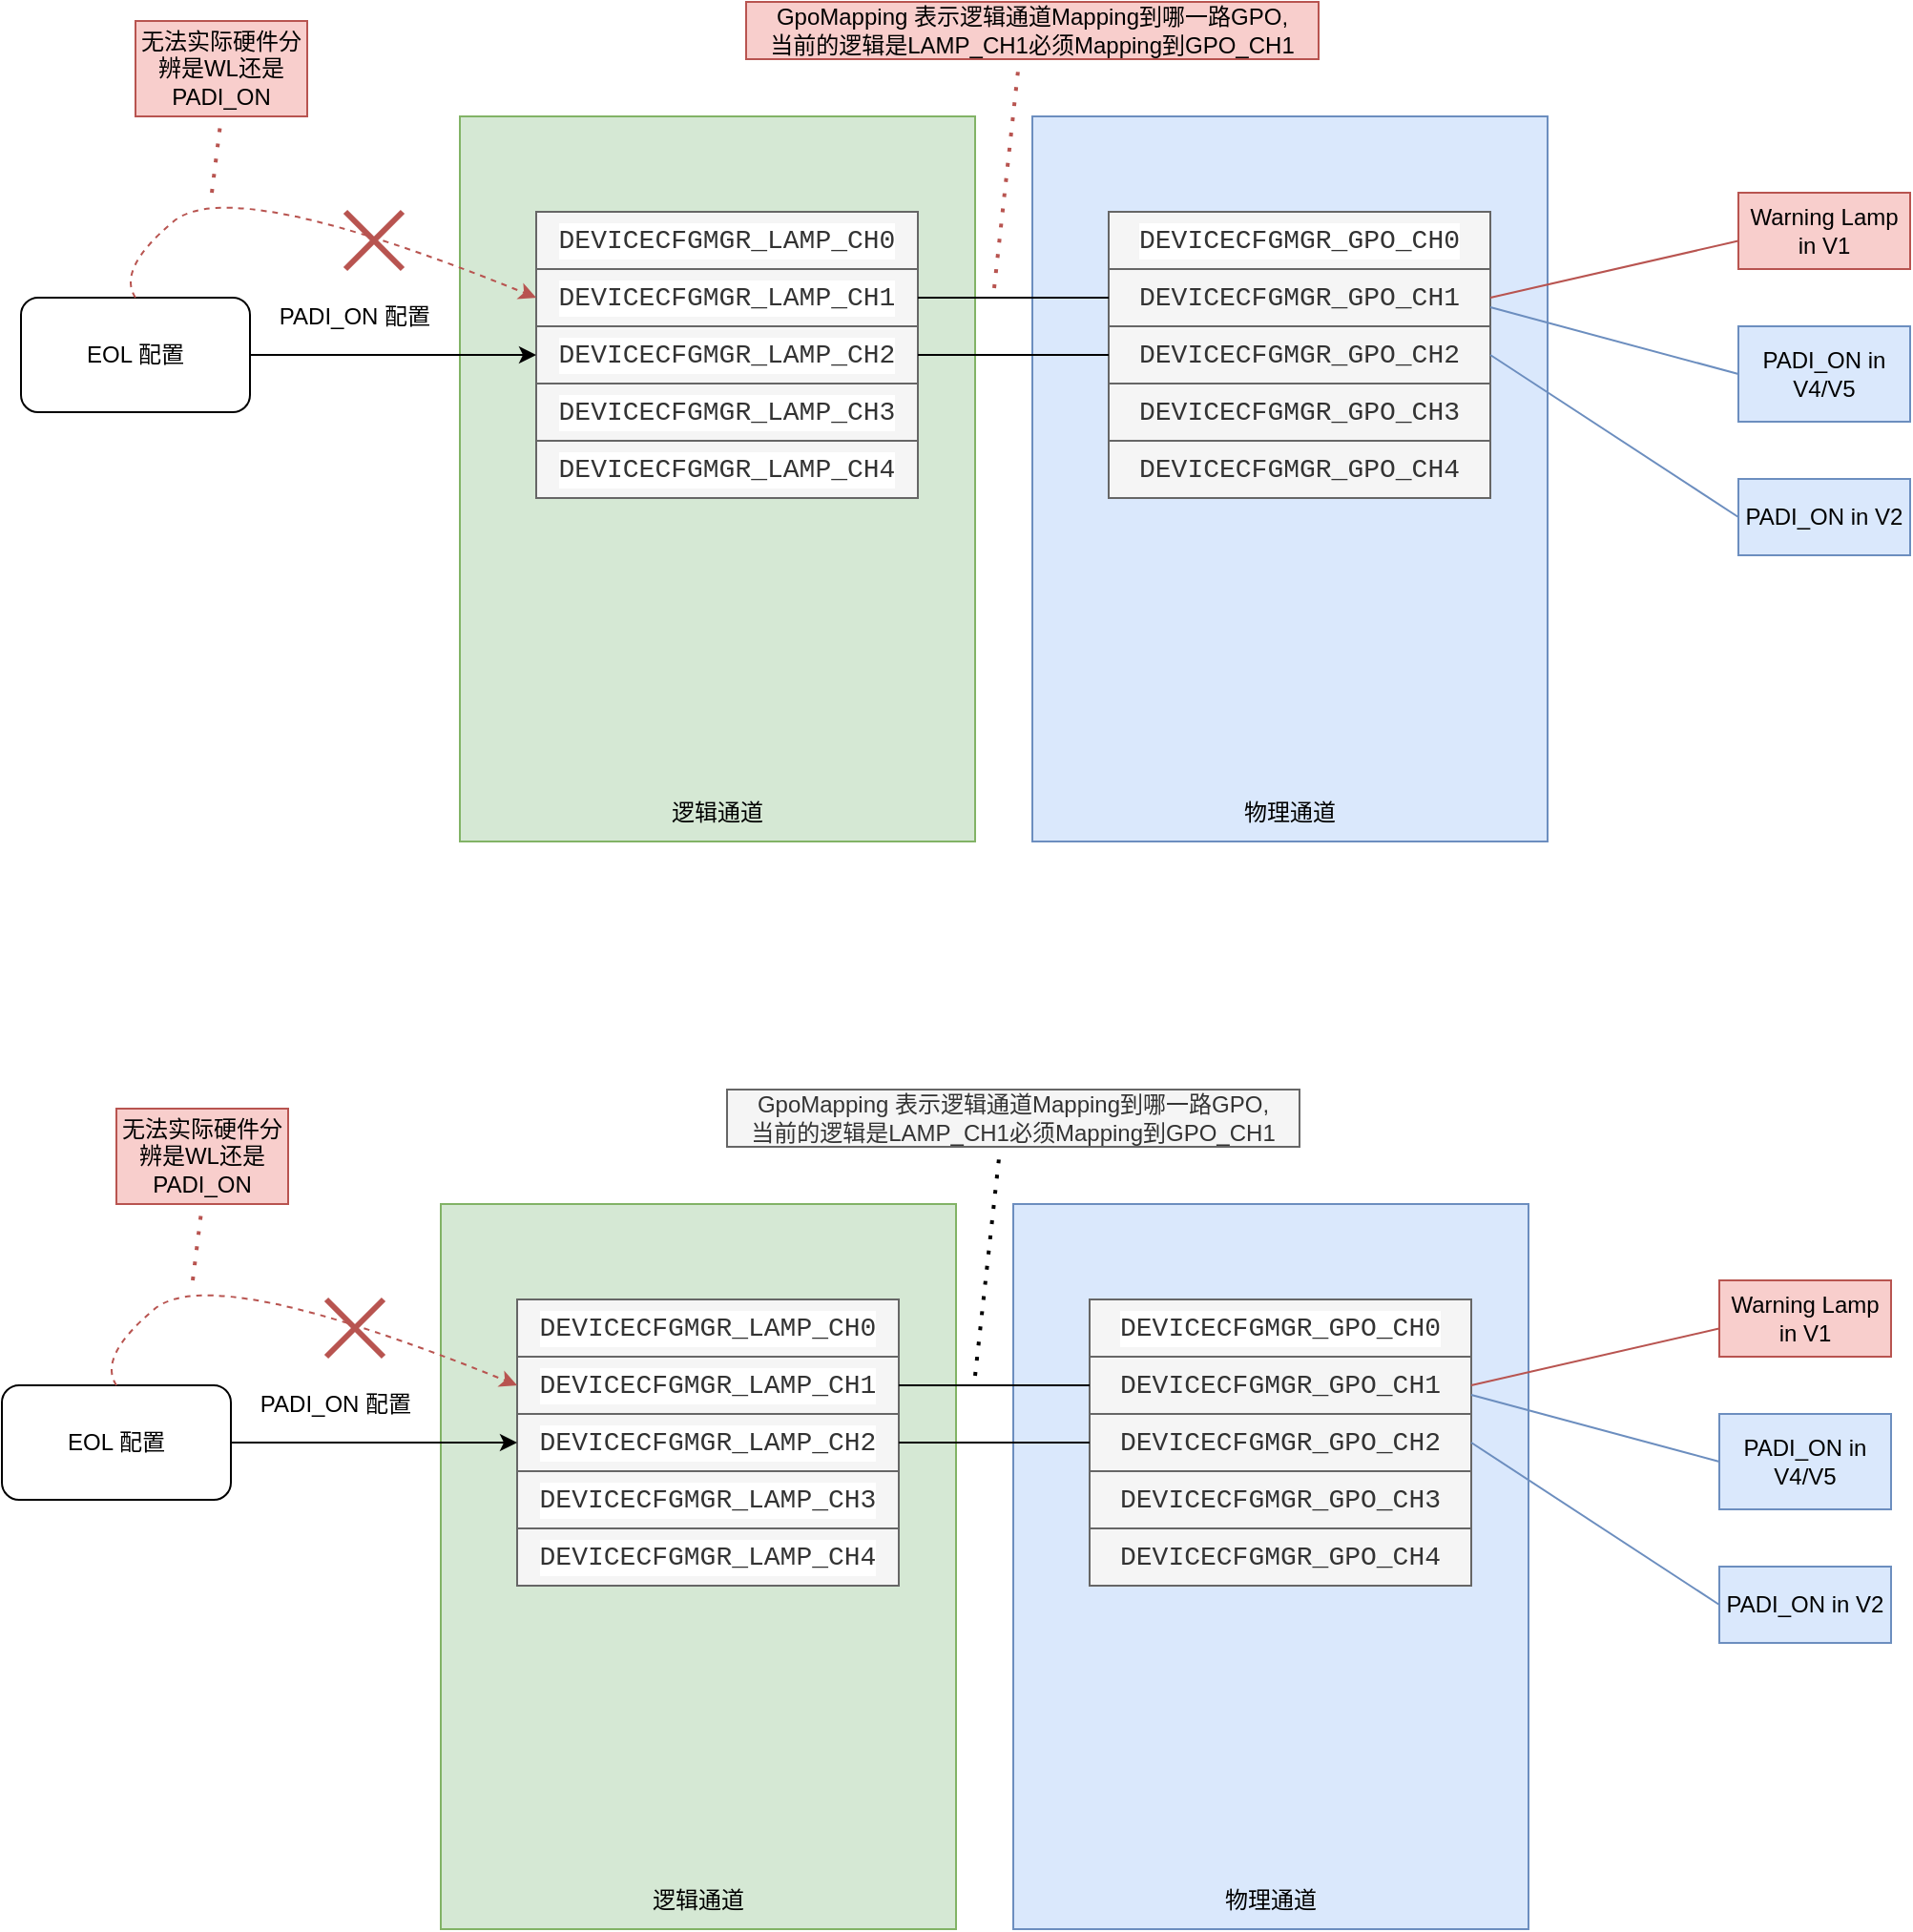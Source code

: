 <mxfile version="21.6.8" type="github">
  <diagram name="第 1 页" id="8Wrz2Xrt_igTfBQ7lWAg">
    <mxGraphModel dx="2830" dy="1073" grid="1" gridSize="10" guides="1" tooltips="1" connect="1" arrows="1" fold="1" page="1" pageScale="1" pageWidth="850" pageHeight="1100" math="0" shadow="0">
      <root>
        <mxCell id="0" />
        <mxCell id="1" parent="0" />
        <mxCell id="w8Boios2pAZWmWtLIqrr-2" value="" style="rounded=0;whiteSpace=wrap;html=1;fillColor=#d5e8d4;strokeColor=#82b366;" vertex="1" parent="1">
          <mxGeometry x="120" y="120" width="270" height="380" as="geometry" />
        </mxCell>
        <mxCell id="w8Boios2pAZWmWtLIqrr-3" value="逻辑通道" style="text;html=1;strokeColor=none;fillColor=none;align=center;verticalAlign=middle;whiteSpace=wrap;rounded=0;" vertex="1" parent="1">
          <mxGeometry x="225" y="470" width="60" height="30" as="geometry" />
        </mxCell>
        <mxCell id="w8Boios2pAZWmWtLIqrr-4" value="" style="rounded=0;whiteSpace=wrap;html=1;fillColor=#dae8fc;strokeColor=#6c8ebf;" vertex="1" parent="1">
          <mxGeometry x="420" y="120" width="270" height="380" as="geometry" />
        </mxCell>
        <mxCell id="w8Boios2pAZWmWtLIqrr-5" value="物理通道" style="text;html=1;strokeColor=none;fillColor=none;align=center;verticalAlign=middle;whiteSpace=wrap;rounded=0;" vertex="1" parent="1">
          <mxGeometry x="525" y="470" width="60" height="30" as="geometry" />
        </mxCell>
        <mxCell id="w8Boios2pAZWmWtLIqrr-6" value="&lt;div style=&quot;color: rgb(51, 51, 51); font-family: Consolas, &amp;quot;Courier New&amp;quot;, monospace; font-size: 14px; line-height: 19px;&quot;&gt;DEVICECFGMGR_LAMP_CH0&lt;/div&gt;" style="text;html=1;strokeColor=#666666;fillColor=#f5f5f5;align=center;verticalAlign=middle;whiteSpace=wrap;rounded=0;labelBackgroundColor=#FFFFFF;fontColor=#333333;" vertex="1" parent="1">
          <mxGeometry x="160" y="170" width="200" height="30" as="geometry" />
        </mxCell>
        <mxCell id="w8Boios2pAZWmWtLIqrr-7" value="&lt;div style=&quot;color: rgb(51, 51, 51); font-family: Consolas, &amp;quot;Courier New&amp;quot;, monospace; font-size: 14px; line-height: 19px;&quot;&gt;DEVICECFGMGR_LAMP_CH1&lt;/div&gt;" style="text;html=1;strokeColor=#666666;fillColor=#f5f5f5;align=center;verticalAlign=middle;whiteSpace=wrap;rounded=0;labelBackgroundColor=#FFFFFF;fontColor=#333333;" vertex="1" parent="1">
          <mxGeometry x="160" y="200" width="200" height="30" as="geometry" />
        </mxCell>
        <mxCell id="w8Boios2pAZWmWtLIqrr-8" value="&lt;div style=&quot;color: rgb(51, 51, 51); font-family: Consolas, &amp;quot;Courier New&amp;quot;, monospace; font-size: 14px; line-height: 19px;&quot;&gt;DEVICECFGMGR_LAMP_CH2&lt;/div&gt;" style="text;html=1;strokeColor=#666666;fillColor=#f5f5f5;align=center;verticalAlign=middle;whiteSpace=wrap;rounded=0;labelBackgroundColor=#FFFFFF;fontColor=#333333;" vertex="1" parent="1">
          <mxGeometry x="160" y="230" width="200" height="30" as="geometry" />
        </mxCell>
        <mxCell id="w8Boios2pAZWmWtLIqrr-9" value="&lt;div style=&quot;color: rgb(51, 51, 51); font-family: Consolas, &amp;quot;Courier New&amp;quot;, monospace; font-size: 14px; line-height: 19px;&quot;&gt;DEVICECFGMGR_LAMP_CH3&lt;/div&gt;" style="text;html=1;strokeColor=#666666;fillColor=#f5f5f5;align=center;verticalAlign=middle;whiteSpace=wrap;rounded=0;labelBackgroundColor=#FFFFFF;fontColor=#333333;" vertex="1" parent="1">
          <mxGeometry x="160" y="260" width="200" height="30" as="geometry" />
        </mxCell>
        <mxCell id="w8Boios2pAZWmWtLIqrr-10" value="&lt;div style=&quot;color: rgb(51, 51, 51); font-family: Consolas, &amp;quot;Courier New&amp;quot;, monospace; font-size: 14px; line-height: 19px;&quot;&gt;DEVICECFGMGR_LAMP_CH4&lt;/div&gt;" style="text;html=1;strokeColor=#666666;fillColor=#f5f5f5;align=center;verticalAlign=middle;whiteSpace=wrap;rounded=0;labelBackgroundColor=#FFFFFF;fontColor=#333333;" vertex="1" parent="1">
          <mxGeometry x="160" y="290" width="200" height="30" as="geometry" />
        </mxCell>
        <mxCell id="w8Boios2pAZWmWtLIqrr-11" value="&lt;div style=&quot;font-family: Consolas, &amp;quot;Courier New&amp;quot;, monospace; font-size: 14px; line-height: 19px;&quot;&gt;&lt;div style=&quot;line-height: 19px;&quot;&gt;DEVICECFGMGR_GPO_CH0&lt;/div&gt;&lt;/div&gt;" style="text;html=1;strokeColor=#666666;fillColor=#f5f5f5;align=center;verticalAlign=middle;whiteSpace=wrap;rounded=0;labelBackgroundColor=#FFFFFF;fontColor=#333333;" vertex="1" parent="1">
          <mxGeometry x="460" y="170" width="200" height="30" as="geometry" />
        </mxCell>
        <mxCell id="w8Boios2pAZWmWtLIqrr-13" value="&lt;div style=&quot;background-color: rgb(245, 245, 245); font-family: Consolas, &amp;quot;Courier New&amp;quot;, monospace; font-size: 14px; line-height: 19px;&quot;&gt;&lt;div style=&quot;line-height: 19px;&quot;&gt;DEVICECFGMGR_GPO_CH1&lt;/div&gt;&lt;/div&gt;" style="text;html=1;strokeColor=#666666;fillColor=#f5f5f5;align=center;verticalAlign=middle;whiteSpace=wrap;rounded=0;fontColor=#333333;" vertex="1" parent="1">
          <mxGeometry x="460" y="200" width="200" height="30" as="geometry" />
        </mxCell>
        <mxCell id="w8Boios2pAZWmWtLIqrr-14" value="&lt;div style=&quot;background-color: rgb(245, 245, 245); font-family: Consolas, &amp;quot;Courier New&amp;quot;, monospace; font-size: 14px; line-height: 19px;&quot;&gt;&lt;div style=&quot;line-height: 19px;&quot;&gt;DEVICECFGMGR_GPO_CH2&lt;/div&gt;&lt;/div&gt;" style="text;html=1;strokeColor=#666666;fillColor=#f5f5f5;align=center;verticalAlign=middle;whiteSpace=wrap;rounded=0;fontColor=#333333;" vertex="1" parent="1">
          <mxGeometry x="460" y="230" width="200" height="30" as="geometry" />
        </mxCell>
        <mxCell id="w8Boios2pAZWmWtLIqrr-15" value="&lt;div style=&quot;background-color: rgb(245, 245, 245); font-family: Consolas, &amp;quot;Courier New&amp;quot;, monospace; font-size: 14px; line-height: 19px;&quot;&gt;&lt;div style=&quot;line-height: 19px;&quot;&gt;DEVICECFGMGR_GPO_CH3&lt;/div&gt;&lt;/div&gt;" style="text;html=1;strokeColor=#666666;fillColor=#f5f5f5;align=center;verticalAlign=middle;whiteSpace=wrap;rounded=0;fontColor=#333333;" vertex="1" parent="1">
          <mxGeometry x="460" y="260" width="200" height="30" as="geometry" />
        </mxCell>
        <mxCell id="w8Boios2pAZWmWtLIqrr-16" value="&lt;div style=&quot;background-color: rgb(245, 245, 245); font-family: Consolas, &amp;quot;Courier New&amp;quot;, monospace; font-size: 14px; line-height: 19px;&quot;&gt;&lt;div style=&quot;line-height: 19px;&quot;&gt;DEVICECFGMGR_GPO_CH4&lt;/div&gt;&lt;/div&gt;" style="text;html=1;strokeColor=#666666;fillColor=#f5f5f5;align=center;verticalAlign=middle;whiteSpace=wrap;rounded=0;fontColor=#333333;" vertex="1" parent="1">
          <mxGeometry x="460" y="290" width="200" height="30" as="geometry" />
        </mxCell>
        <mxCell id="w8Boios2pAZWmWtLIqrr-17" value="EOL 配置" style="rounded=1;whiteSpace=wrap;html=1;" vertex="1" parent="1">
          <mxGeometry x="-110" y="215" width="120" height="60" as="geometry" />
        </mxCell>
        <mxCell id="w8Boios2pAZWmWtLIqrr-20" value="" style="endArrow=none;html=1;rounded=0;exitX=1;exitY=0.5;exitDx=0;exitDy=0;" edge="1" parent="1" source="w8Boios2pAZWmWtLIqrr-7" target="w8Boios2pAZWmWtLIqrr-13">
          <mxGeometry width="50" height="50" relative="1" as="geometry">
            <mxPoint x="850" y="460" as="sourcePoint" />
            <mxPoint x="900" y="410" as="targetPoint" />
          </mxGeometry>
        </mxCell>
        <mxCell id="w8Boios2pAZWmWtLIqrr-21" value="" style="endArrow=none;html=1;rounded=0;exitX=1;exitY=0.5;exitDx=0;exitDy=0;fillColor=#f8cecc;strokeColor=#b85450;entryX=0.016;entryY=0.623;entryDx=0;entryDy=0;entryPerimeter=0;" edge="1" parent="1" source="w8Boios2pAZWmWtLIqrr-13" target="w8Boios2pAZWmWtLIqrr-22">
          <mxGeometry width="50" height="50" relative="1" as="geometry">
            <mxPoint x="850" y="460" as="sourcePoint" />
            <mxPoint x="790" y="215" as="targetPoint" />
          </mxGeometry>
        </mxCell>
        <mxCell id="w8Boios2pAZWmWtLIqrr-22" value="Warning Lamp in V1" style="text;html=1;strokeColor=#b85450;fillColor=#f8cecc;align=center;verticalAlign=middle;whiteSpace=wrap;rounded=0;" vertex="1" parent="1">
          <mxGeometry x="790" y="160" width="90" height="40" as="geometry" />
        </mxCell>
        <mxCell id="w8Boios2pAZWmWtLIqrr-23" value="" style="endArrow=none;html=1;rounded=0;entryX=0;entryY=0.5;entryDx=0;entryDy=0;fillColor=#dae8fc;strokeColor=#6c8ebf;" edge="1" parent="1" target="w8Boios2pAZWmWtLIqrr-24">
          <mxGeometry width="50" height="50" relative="1" as="geometry">
            <mxPoint x="660" y="220" as="sourcePoint" />
            <mxPoint x="780" y="270" as="targetPoint" />
          </mxGeometry>
        </mxCell>
        <mxCell id="w8Boios2pAZWmWtLIqrr-24" value="PADI_ON in V4/V5" style="text;html=1;strokeColor=#6c8ebf;fillColor=#dae8fc;align=center;verticalAlign=middle;whiteSpace=wrap;rounded=0;" vertex="1" parent="1">
          <mxGeometry x="790" y="230" width="90" height="50" as="geometry" />
        </mxCell>
        <mxCell id="w8Boios2pAZWmWtLIqrr-29" value="GpoMapping 表示逻辑通道Mapping到哪一路GPO, &lt;br&gt;当前的逻辑是LAMP_CH1必须Mapping到GPO_CH1" style="text;html=1;strokeColor=#b85450;fillColor=#f8cecc;align=center;verticalAlign=middle;whiteSpace=wrap;rounded=0;" vertex="1" parent="1">
          <mxGeometry x="270" y="60" width="300" height="30" as="geometry" />
        </mxCell>
        <mxCell id="w8Boios2pAZWmWtLIqrr-30" value="" style="endArrow=none;dashed=1;html=1;dashPattern=1 3;strokeWidth=2;rounded=0;entryX=0.476;entryY=1.11;entryDx=0;entryDy=0;entryPerimeter=0;fillColor=#f8cecc;strokeColor=#b85450;" edge="1" parent="1" target="w8Boios2pAZWmWtLIqrr-29">
          <mxGeometry width="50" height="50" relative="1" as="geometry">
            <mxPoint x="400" y="210" as="sourcePoint" />
            <mxPoint x="530" y="190" as="targetPoint" />
          </mxGeometry>
        </mxCell>
        <mxCell id="w8Boios2pAZWmWtLIqrr-32" value="" style="endArrow=classic;html=1;rounded=0;exitX=1;exitY=0.5;exitDx=0;exitDy=0;entryX=0;entryY=0.5;entryDx=0;entryDy=0;" edge="1" parent="1" source="w8Boios2pAZWmWtLIqrr-17" target="w8Boios2pAZWmWtLIqrr-8">
          <mxGeometry width="50" height="50" relative="1" as="geometry">
            <mxPoint x="540" y="640" as="sourcePoint" />
            <mxPoint x="590" y="590" as="targetPoint" />
          </mxGeometry>
        </mxCell>
        <mxCell id="w8Boios2pAZWmWtLIqrr-33" value="" style="endArrow=none;html=1;rounded=0;exitX=1;exitY=0.5;exitDx=0;exitDy=0;entryX=0;entryY=0.5;entryDx=0;entryDy=0;" edge="1" parent="1" source="w8Boios2pAZWmWtLIqrr-8" target="w8Boios2pAZWmWtLIqrr-14">
          <mxGeometry width="50" height="50" relative="1" as="geometry">
            <mxPoint x="540" y="480" as="sourcePoint" />
            <mxPoint x="590" y="430" as="targetPoint" />
          </mxGeometry>
        </mxCell>
        <mxCell id="w8Boios2pAZWmWtLIqrr-34" value="" style="endArrow=none;html=1;rounded=0;entryX=1;entryY=0.5;entryDx=0;entryDy=0;exitX=0;exitY=0.5;exitDx=0;exitDy=0;fillColor=#dae8fc;strokeColor=#6c8ebf;" edge="1" parent="1" source="w8Boios2pAZWmWtLIqrr-35" target="w8Boios2pAZWmWtLIqrr-14">
          <mxGeometry width="50" height="50" relative="1" as="geometry">
            <mxPoint x="780" y="360" as="sourcePoint" />
            <mxPoint x="590" y="430" as="targetPoint" />
          </mxGeometry>
        </mxCell>
        <mxCell id="w8Boios2pAZWmWtLIqrr-35" value="PADI_ON in V2" style="text;html=1;strokeColor=#6c8ebf;fillColor=#dae8fc;align=center;verticalAlign=middle;whiteSpace=wrap;rounded=0;" vertex="1" parent="1">
          <mxGeometry x="790" y="310" width="90" height="40" as="geometry" />
        </mxCell>
        <mxCell id="w8Boios2pAZWmWtLIqrr-40" value="PADI_ON 配置" style="text;html=1;strokeColor=none;fillColor=none;align=center;verticalAlign=middle;whiteSpace=wrap;rounded=0;" vertex="1" parent="1">
          <mxGeometry x="20" y="210" width="90" height="30" as="geometry" />
        </mxCell>
        <mxCell id="w8Boios2pAZWmWtLIqrr-41" value="" style="curved=1;endArrow=classic;html=1;rounded=0;entryX=0;entryY=0.5;entryDx=0;entryDy=0;exitX=0.5;exitY=0;exitDx=0;exitDy=0;dashed=1;fillColor=#f8cecc;strokeColor=#b85450;" edge="1" parent="1" source="w8Boios2pAZWmWtLIqrr-17" target="w8Boios2pAZWmWtLIqrr-7">
          <mxGeometry width="50" height="50" relative="1" as="geometry">
            <mxPoint x="-70" y="450" as="sourcePoint" />
            <mxPoint x="-70" y="360" as="targetPoint" />
            <Array as="points">
              <mxPoint x="-60" y="200" />
              <mxPoint y="150" />
            </Array>
          </mxGeometry>
        </mxCell>
        <mxCell id="w8Boios2pAZWmWtLIqrr-42" value="无法实际硬件分辨是WL还是PADI_ON" style="text;html=1;strokeColor=#b85450;fillColor=#f8cecc;align=center;verticalAlign=middle;whiteSpace=wrap;rounded=0;" vertex="1" parent="1">
          <mxGeometry x="-50" y="70" width="90" height="50" as="geometry" />
        </mxCell>
        <mxCell id="w8Boios2pAZWmWtLIqrr-43" value="" style="endArrow=none;dashed=1;html=1;dashPattern=1 3;strokeWidth=2;rounded=0;entryX=0.5;entryY=1;entryDx=0;entryDy=0;fillColor=#f8cecc;strokeColor=#b85450;" edge="1" parent="1" target="w8Boios2pAZWmWtLIqrr-42">
          <mxGeometry width="50" height="50" relative="1" as="geometry">
            <mxPoint x="-10" y="160" as="sourcePoint" />
            <mxPoint x="200" y="360" as="targetPoint" />
          </mxGeometry>
        </mxCell>
        <mxCell id="w8Boios2pAZWmWtLIqrr-45" value="" style="shape=umlDestroy;whiteSpace=wrap;html=1;strokeWidth=3;targetShapes=umlLifeline;fillColor=#f8cecc;strokeColor=#b85450;" vertex="1" parent="1">
          <mxGeometry x="60" y="170" width="30" height="30" as="geometry" />
        </mxCell>
        <mxCell id="w8Boios2pAZWmWtLIqrr-50" value="" style="rounded=0;whiteSpace=wrap;html=1;fillColor=#d5e8d4;strokeColor=#82b366;" vertex="1" parent="1">
          <mxGeometry x="110" y="690" width="270" height="380" as="geometry" />
        </mxCell>
        <mxCell id="w8Boios2pAZWmWtLIqrr-51" value="逻辑通道" style="text;html=1;strokeColor=none;fillColor=none;align=center;verticalAlign=middle;whiteSpace=wrap;rounded=0;" vertex="1" parent="1">
          <mxGeometry x="215" y="1040" width="60" height="30" as="geometry" />
        </mxCell>
        <mxCell id="w8Boios2pAZWmWtLIqrr-52" value="" style="rounded=0;whiteSpace=wrap;html=1;fillColor=#dae8fc;strokeColor=#6c8ebf;" vertex="1" parent="1">
          <mxGeometry x="410" y="690" width="270" height="380" as="geometry" />
        </mxCell>
        <mxCell id="w8Boios2pAZWmWtLIqrr-53" value="物理通道" style="text;html=1;strokeColor=none;fillColor=none;align=center;verticalAlign=middle;whiteSpace=wrap;rounded=0;" vertex="1" parent="1">
          <mxGeometry x="515" y="1040" width="60" height="30" as="geometry" />
        </mxCell>
        <mxCell id="w8Boios2pAZWmWtLIqrr-54" value="&lt;div style=&quot;color: rgb(51, 51, 51); font-family: Consolas, &amp;quot;Courier New&amp;quot;, monospace; font-size: 14px; line-height: 19px;&quot;&gt;DEVICECFGMGR_LAMP_CH0&lt;/div&gt;" style="text;html=1;strokeColor=#666666;fillColor=#f5f5f5;align=center;verticalAlign=middle;whiteSpace=wrap;rounded=0;labelBackgroundColor=#FFFFFF;fontColor=#333333;" vertex="1" parent="1">
          <mxGeometry x="150" y="740" width="200" height="30" as="geometry" />
        </mxCell>
        <mxCell id="w8Boios2pAZWmWtLIqrr-55" value="&lt;div style=&quot;color: rgb(51, 51, 51); font-family: Consolas, &amp;quot;Courier New&amp;quot;, monospace; font-size: 14px; line-height: 19px;&quot;&gt;DEVICECFGMGR_LAMP_CH1&lt;/div&gt;" style="text;html=1;strokeColor=#666666;fillColor=#f5f5f5;align=center;verticalAlign=middle;whiteSpace=wrap;rounded=0;labelBackgroundColor=#FFFFFF;fontColor=#333333;" vertex="1" parent="1">
          <mxGeometry x="150" y="770" width="200" height="30" as="geometry" />
        </mxCell>
        <mxCell id="w8Boios2pAZWmWtLIqrr-56" value="&lt;div style=&quot;color: rgb(51, 51, 51); font-family: Consolas, &amp;quot;Courier New&amp;quot;, monospace; font-size: 14px; line-height: 19px;&quot;&gt;DEVICECFGMGR_LAMP_CH2&lt;/div&gt;" style="text;html=1;strokeColor=#666666;fillColor=#f5f5f5;align=center;verticalAlign=middle;whiteSpace=wrap;rounded=0;labelBackgroundColor=#FFFFFF;fontColor=#333333;" vertex="1" parent="1">
          <mxGeometry x="150" y="800" width="200" height="30" as="geometry" />
        </mxCell>
        <mxCell id="w8Boios2pAZWmWtLIqrr-57" value="&lt;div style=&quot;color: rgb(51, 51, 51); font-family: Consolas, &amp;quot;Courier New&amp;quot;, monospace; font-size: 14px; line-height: 19px;&quot;&gt;DEVICECFGMGR_LAMP_CH3&lt;/div&gt;" style="text;html=1;strokeColor=#666666;fillColor=#f5f5f5;align=center;verticalAlign=middle;whiteSpace=wrap;rounded=0;labelBackgroundColor=#FFFFFF;fontColor=#333333;" vertex="1" parent="1">
          <mxGeometry x="150" y="830" width="200" height="30" as="geometry" />
        </mxCell>
        <mxCell id="w8Boios2pAZWmWtLIqrr-58" value="&lt;div style=&quot;color: rgb(51, 51, 51); font-family: Consolas, &amp;quot;Courier New&amp;quot;, monospace; font-size: 14px; line-height: 19px;&quot;&gt;DEVICECFGMGR_LAMP_CH4&lt;/div&gt;" style="text;html=1;strokeColor=#666666;fillColor=#f5f5f5;align=center;verticalAlign=middle;whiteSpace=wrap;rounded=0;labelBackgroundColor=#FFFFFF;fontColor=#333333;" vertex="1" parent="1">
          <mxGeometry x="150" y="860" width="200" height="30" as="geometry" />
        </mxCell>
        <mxCell id="w8Boios2pAZWmWtLIqrr-59" value="&lt;div style=&quot;font-family: Consolas, &amp;quot;Courier New&amp;quot;, monospace; font-size: 14px; line-height: 19px;&quot;&gt;&lt;div style=&quot;line-height: 19px;&quot;&gt;DEVICECFGMGR_GPO_CH0&lt;/div&gt;&lt;/div&gt;" style="text;html=1;strokeColor=#666666;fillColor=#f5f5f5;align=center;verticalAlign=middle;whiteSpace=wrap;rounded=0;labelBackgroundColor=#FFFFFF;fontColor=#333333;" vertex="1" parent="1">
          <mxGeometry x="450" y="740" width="200" height="30" as="geometry" />
        </mxCell>
        <mxCell id="w8Boios2pAZWmWtLIqrr-60" value="&lt;div style=&quot;background-color: rgb(245, 245, 245); font-family: Consolas, &amp;quot;Courier New&amp;quot;, monospace; font-size: 14px; line-height: 19px;&quot;&gt;&lt;div style=&quot;line-height: 19px;&quot;&gt;DEVICECFGMGR_GPO_CH1&lt;/div&gt;&lt;/div&gt;" style="text;html=1;strokeColor=#666666;fillColor=#f5f5f5;align=center;verticalAlign=middle;whiteSpace=wrap;rounded=0;fontColor=#333333;" vertex="1" parent="1">
          <mxGeometry x="450" y="770" width="200" height="30" as="geometry" />
        </mxCell>
        <mxCell id="w8Boios2pAZWmWtLIqrr-61" value="&lt;div style=&quot;background-color: rgb(245, 245, 245); font-family: Consolas, &amp;quot;Courier New&amp;quot;, monospace; font-size: 14px; line-height: 19px;&quot;&gt;&lt;div style=&quot;line-height: 19px;&quot;&gt;DEVICECFGMGR_GPO_CH2&lt;/div&gt;&lt;/div&gt;" style="text;html=1;strokeColor=#666666;fillColor=#f5f5f5;align=center;verticalAlign=middle;whiteSpace=wrap;rounded=0;fontColor=#333333;" vertex="1" parent="1">
          <mxGeometry x="450" y="800" width="200" height="30" as="geometry" />
        </mxCell>
        <mxCell id="w8Boios2pAZWmWtLIqrr-62" value="&lt;div style=&quot;background-color: rgb(245, 245, 245); font-family: Consolas, &amp;quot;Courier New&amp;quot;, monospace; font-size: 14px; line-height: 19px;&quot;&gt;&lt;div style=&quot;line-height: 19px;&quot;&gt;DEVICECFGMGR_GPO_CH3&lt;/div&gt;&lt;/div&gt;" style="text;html=1;strokeColor=#666666;fillColor=#f5f5f5;align=center;verticalAlign=middle;whiteSpace=wrap;rounded=0;fontColor=#333333;" vertex="1" parent="1">
          <mxGeometry x="450" y="830" width="200" height="30" as="geometry" />
        </mxCell>
        <mxCell id="w8Boios2pAZWmWtLIqrr-63" value="&lt;div style=&quot;background-color: rgb(245, 245, 245); font-family: Consolas, &amp;quot;Courier New&amp;quot;, monospace; font-size: 14px; line-height: 19px;&quot;&gt;&lt;div style=&quot;line-height: 19px;&quot;&gt;DEVICECFGMGR_GPO_CH4&lt;/div&gt;&lt;/div&gt;" style="text;html=1;strokeColor=#666666;fillColor=#f5f5f5;align=center;verticalAlign=middle;whiteSpace=wrap;rounded=0;fontColor=#333333;" vertex="1" parent="1">
          <mxGeometry x="450" y="860" width="200" height="30" as="geometry" />
        </mxCell>
        <mxCell id="w8Boios2pAZWmWtLIqrr-64" value="EOL 配置" style="rounded=1;whiteSpace=wrap;html=1;" vertex="1" parent="1">
          <mxGeometry x="-120" y="785" width="120" height="60" as="geometry" />
        </mxCell>
        <mxCell id="w8Boios2pAZWmWtLIqrr-65" value="" style="endArrow=none;html=1;rounded=0;exitX=1;exitY=0.5;exitDx=0;exitDy=0;" edge="1" parent="1" source="w8Boios2pAZWmWtLIqrr-55" target="w8Boios2pAZWmWtLIqrr-60">
          <mxGeometry width="50" height="50" relative="1" as="geometry">
            <mxPoint x="840" y="1030" as="sourcePoint" />
            <mxPoint x="890" y="980" as="targetPoint" />
          </mxGeometry>
        </mxCell>
        <mxCell id="w8Boios2pAZWmWtLIqrr-66" value="" style="endArrow=none;html=1;rounded=0;exitX=1;exitY=0.5;exitDx=0;exitDy=0;fillColor=#f8cecc;strokeColor=#b85450;entryX=0.016;entryY=0.623;entryDx=0;entryDy=0;entryPerimeter=0;" edge="1" parent="1" source="w8Boios2pAZWmWtLIqrr-60" target="w8Boios2pAZWmWtLIqrr-67">
          <mxGeometry width="50" height="50" relative="1" as="geometry">
            <mxPoint x="840" y="1030" as="sourcePoint" />
            <mxPoint x="780" y="785" as="targetPoint" />
          </mxGeometry>
        </mxCell>
        <mxCell id="w8Boios2pAZWmWtLIqrr-67" value="Warning Lamp in V1" style="text;html=1;strokeColor=#b85450;fillColor=#f8cecc;align=center;verticalAlign=middle;whiteSpace=wrap;rounded=0;" vertex="1" parent="1">
          <mxGeometry x="780" y="730" width="90" height="40" as="geometry" />
        </mxCell>
        <mxCell id="w8Boios2pAZWmWtLIqrr-68" value="" style="endArrow=none;html=1;rounded=0;entryX=0;entryY=0.5;entryDx=0;entryDy=0;fillColor=#dae8fc;strokeColor=#6c8ebf;" edge="1" parent="1" target="w8Boios2pAZWmWtLIqrr-69">
          <mxGeometry width="50" height="50" relative="1" as="geometry">
            <mxPoint x="650" y="790" as="sourcePoint" />
            <mxPoint x="770" y="840" as="targetPoint" />
          </mxGeometry>
        </mxCell>
        <mxCell id="w8Boios2pAZWmWtLIqrr-69" value="PADI_ON in V4/V5" style="text;html=1;strokeColor=#6c8ebf;fillColor=#dae8fc;align=center;verticalAlign=middle;whiteSpace=wrap;rounded=0;" vertex="1" parent="1">
          <mxGeometry x="780" y="800" width="90" height="50" as="geometry" />
        </mxCell>
        <mxCell id="w8Boios2pAZWmWtLIqrr-70" value="GpoMapping 表示逻辑通道Mapping到哪一路GPO, &lt;br&gt;当前的逻辑是LAMP_CH1必须Mapping到GPO_CH1" style="text;html=1;strokeColor=#666666;fillColor=#f5f5f5;align=center;verticalAlign=middle;whiteSpace=wrap;rounded=0;fontColor=#333333;" vertex="1" parent="1">
          <mxGeometry x="260" y="630" width="300" height="30" as="geometry" />
        </mxCell>
        <mxCell id="w8Boios2pAZWmWtLIqrr-71" value="" style="endArrow=none;dashed=1;html=1;dashPattern=1 3;strokeWidth=2;rounded=0;entryX=0.476;entryY=1.11;entryDx=0;entryDy=0;entryPerimeter=0;" edge="1" parent="1" target="w8Boios2pAZWmWtLIqrr-70">
          <mxGeometry width="50" height="50" relative="1" as="geometry">
            <mxPoint x="390" y="780" as="sourcePoint" />
            <mxPoint x="520" y="760" as="targetPoint" />
          </mxGeometry>
        </mxCell>
        <mxCell id="w8Boios2pAZWmWtLIqrr-72" value="" style="endArrow=classic;html=1;rounded=0;exitX=1;exitY=0.5;exitDx=0;exitDy=0;entryX=0;entryY=0.5;entryDx=0;entryDy=0;" edge="1" parent="1" source="w8Boios2pAZWmWtLIqrr-64" target="w8Boios2pAZWmWtLIqrr-56">
          <mxGeometry width="50" height="50" relative="1" as="geometry">
            <mxPoint x="530" y="1210" as="sourcePoint" />
            <mxPoint x="580" y="1160" as="targetPoint" />
          </mxGeometry>
        </mxCell>
        <mxCell id="w8Boios2pAZWmWtLIqrr-73" value="" style="endArrow=none;html=1;rounded=0;exitX=1;exitY=0.5;exitDx=0;exitDy=0;entryX=0;entryY=0.5;entryDx=0;entryDy=0;" edge="1" parent="1" source="w8Boios2pAZWmWtLIqrr-56" target="w8Boios2pAZWmWtLIqrr-61">
          <mxGeometry width="50" height="50" relative="1" as="geometry">
            <mxPoint x="530" y="1050" as="sourcePoint" />
            <mxPoint x="580" y="1000" as="targetPoint" />
          </mxGeometry>
        </mxCell>
        <mxCell id="w8Boios2pAZWmWtLIqrr-74" value="" style="endArrow=none;html=1;rounded=0;entryX=1;entryY=0.5;entryDx=0;entryDy=0;exitX=0;exitY=0.5;exitDx=0;exitDy=0;fillColor=#dae8fc;strokeColor=#6c8ebf;" edge="1" parent="1" source="w8Boios2pAZWmWtLIqrr-75" target="w8Boios2pAZWmWtLIqrr-61">
          <mxGeometry width="50" height="50" relative="1" as="geometry">
            <mxPoint x="770" y="930" as="sourcePoint" />
            <mxPoint x="580" y="1000" as="targetPoint" />
          </mxGeometry>
        </mxCell>
        <mxCell id="w8Boios2pAZWmWtLIqrr-75" value="PADI_ON in V2" style="text;html=1;strokeColor=#6c8ebf;fillColor=#dae8fc;align=center;verticalAlign=middle;whiteSpace=wrap;rounded=0;" vertex="1" parent="1">
          <mxGeometry x="780" y="880" width="90" height="40" as="geometry" />
        </mxCell>
        <mxCell id="w8Boios2pAZWmWtLIqrr-76" value="PADI_ON 配置" style="text;html=1;strokeColor=none;fillColor=none;align=center;verticalAlign=middle;whiteSpace=wrap;rounded=0;" vertex="1" parent="1">
          <mxGeometry x="10" y="780" width="90" height="30" as="geometry" />
        </mxCell>
        <mxCell id="w8Boios2pAZWmWtLIqrr-77" value="" style="curved=1;endArrow=classic;html=1;rounded=0;entryX=0;entryY=0.5;entryDx=0;entryDy=0;exitX=0.5;exitY=0;exitDx=0;exitDy=0;dashed=1;fillColor=#f8cecc;strokeColor=#b85450;" edge="1" parent="1" source="w8Boios2pAZWmWtLIqrr-64" target="w8Boios2pAZWmWtLIqrr-55">
          <mxGeometry width="50" height="50" relative="1" as="geometry">
            <mxPoint x="-80" y="1020" as="sourcePoint" />
            <mxPoint x="-80" y="930" as="targetPoint" />
            <Array as="points">
              <mxPoint x="-70" y="770" />
              <mxPoint x="-10" y="720" />
            </Array>
          </mxGeometry>
        </mxCell>
        <mxCell id="w8Boios2pAZWmWtLIqrr-78" value="无法实际硬件分辨是WL还是PADI_ON" style="text;html=1;strokeColor=#b85450;fillColor=#f8cecc;align=center;verticalAlign=middle;whiteSpace=wrap;rounded=0;" vertex="1" parent="1">
          <mxGeometry x="-60" y="640" width="90" height="50" as="geometry" />
        </mxCell>
        <mxCell id="w8Boios2pAZWmWtLIqrr-79" value="" style="endArrow=none;dashed=1;html=1;dashPattern=1 3;strokeWidth=2;rounded=0;entryX=0.5;entryY=1;entryDx=0;entryDy=0;fillColor=#f8cecc;strokeColor=#b85450;" edge="1" parent="1" target="w8Boios2pAZWmWtLIqrr-78">
          <mxGeometry width="50" height="50" relative="1" as="geometry">
            <mxPoint x="-20" y="730" as="sourcePoint" />
            <mxPoint x="190" y="930" as="targetPoint" />
          </mxGeometry>
        </mxCell>
        <mxCell id="w8Boios2pAZWmWtLIqrr-80" value="" style="shape=umlDestroy;whiteSpace=wrap;html=1;strokeWidth=3;targetShapes=umlLifeline;fillColor=#f8cecc;strokeColor=#b85450;" vertex="1" parent="1">
          <mxGeometry x="50" y="740" width="30" height="30" as="geometry" />
        </mxCell>
      </root>
    </mxGraphModel>
  </diagram>
</mxfile>
